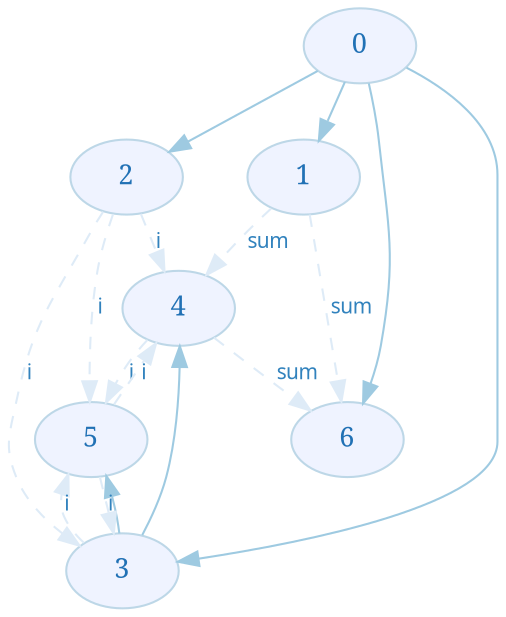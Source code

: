 digraph G {
        rankdir=TB;
        ranksep="0.2 equally";
        fontname="sans-serif";
        rotate="0";
        orientation="portrait";
        landscape="true";
        penwidth="0.1";
        edge [comment="Wildcard edge", 
              fontname="sans-serif", 
              fontsize=10, 
              colorscheme="blues3", 
              color=2, 
              fontcolor=3];
        node [fontname="serif", 
              fontsize=13, 
              fillcolor="1", 
              colorscheme="blues4", 
              color="2", 
              fontcolor="4", 
              style="filled"];	"0";
	"1";
	"2";
	"3";
	"4";
	"5";
	"6";
	"0" -> "1"[];
	"0" -> "2"[];
	"0" -> "3"[];
	"0" -> "6"[];
	"1" -> "4"[style="dashed", color="1", label="sum"];
	"1" -> "6"[style="dashed", color="1", label="sum"];
	"2" -> "3"[style="dashed", color="1", label="i"];
	"2" -> "4"[style="dashed", color="1", label="i"];
	"2" -> "5"[style="dashed", color="1", label="i"];
	"3" -> "4"[];
	"3" -> "5"[];
	"3" -> "5"[style="dashed", color="1", label="i"];
	"4" -> "5"[style="dashed", color="1", label="i"];
	"4" -> "6"[style="dashed", color="1", label="sum"];
	"5" -> "3"[style="dashed", color="1", label="i"];
	"5" -> "4"[style="dashed", color="1", label="i"];
}